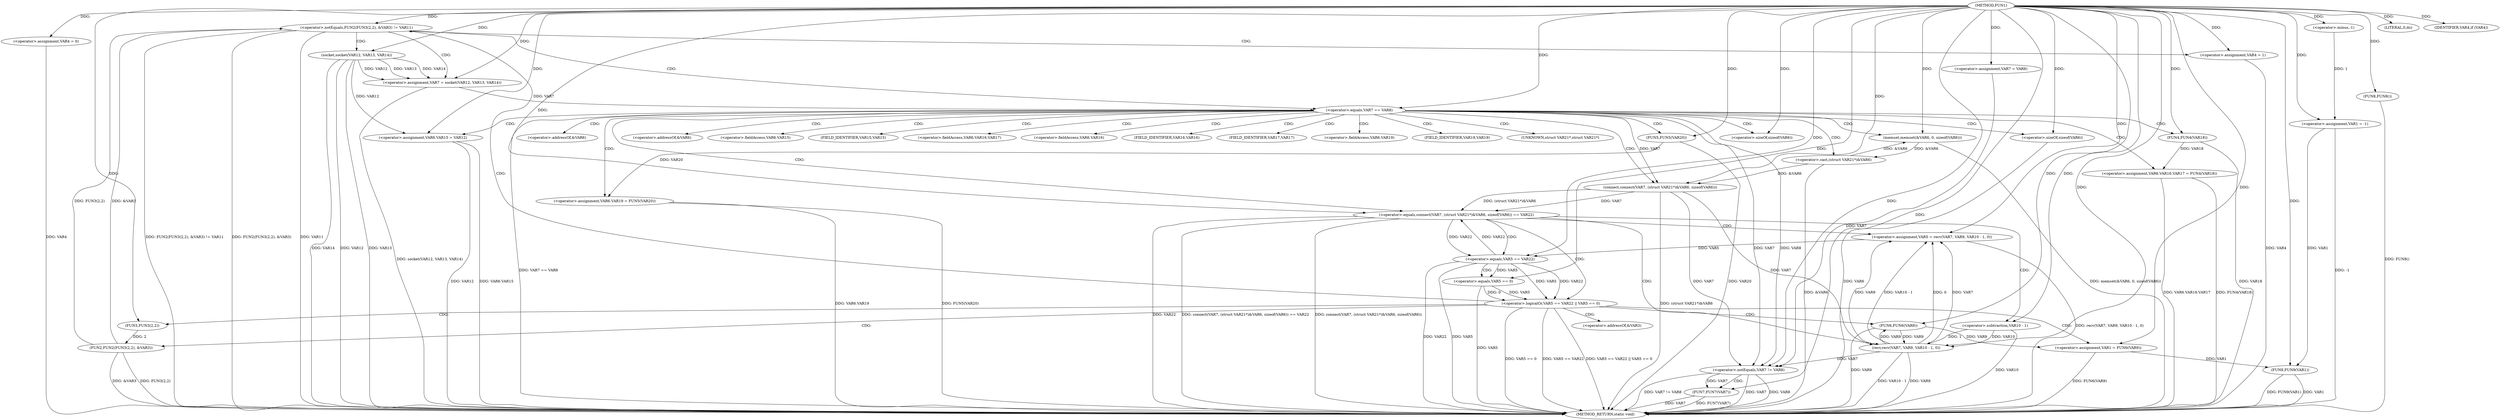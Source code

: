 digraph FUN1 {  
"1000100" [label = "(METHOD,FUN1)" ]
"1000223" [label = "(METHOD_RETURN,static void)" ]
"1000103" [label = "(<operator>.assignment,VAR1 = -1)" ]
"1000105" [label = "(<operator>.minus,-1)" ]
"1000110" [label = "(<operator>.assignment,VAR4 = 0)" ]
"1000116" [label = "(<operator>.assignment,VAR7 = VAR8)" ]
"1000123" [label = "(<operator>.notEquals,FUN2(FUN3(2,2), &VAR3) != VAR11)" ]
"1000124" [label = "(FUN2,FUN2(FUN3(2,2), &VAR3))" ]
"1000125" [label = "(FUN3,FUN3(2,2))" ]
"1000133" [label = "(<operator>.assignment,VAR4 = 1)" ]
"1000136" [label = "(<operator>.assignment,VAR7 = socket(VAR12, VAR13, VAR14))" ]
"1000138" [label = "(socket,socket(VAR12, VAR13, VAR14))" ]
"1000143" [label = "(<operator>.equals,VAR7 == VAR8)" ]
"1000148" [label = "(memset,memset(&VAR6, 0, sizeof(VAR6)))" ]
"1000152" [label = "(<operator>.sizeOf,sizeof(VAR6))" ]
"1000154" [label = "(<operator>.assignment,VAR6.VAR15 = VAR12)" ]
"1000159" [label = "(<operator>.assignment,VAR6.VAR16.VAR17 = FUN4(VAR18))" ]
"1000165" [label = "(FUN4,FUN4(VAR18))" ]
"1000167" [label = "(<operator>.assignment,VAR6.VAR19 = FUN5(VAR20))" ]
"1000171" [label = "(FUN5,FUN5(VAR20))" ]
"1000174" [label = "(<operator>.equals,connect(VAR7, (struct VAR21*)&VAR6, sizeof(VAR6)) == VAR22)" ]
"1000175" [label = "(connect,connect(VAR7, (struct VAR21*)&VAR6, sizeof(VAR6)))" ]
"1000177" [label = "(<operator>.cast,(struct VAR21*)&VAR6)" ]
"1000181" [label = "(<operator>.sizeOf,sizeof(VAR6))" ]
"1000186" [label = "(<operator>.assignment,VAR5 = recv(VAR7, VAR9, VAR10 - 1, 0))" ]
"1000188" [label = "(recv,recv(VAR7, VAR9, VAR10 - 1, 0))" ]
"1000191" [label = "(<operator>.subtraction,VAR10 - 1)" ]
"1000196" [label = "(<operator>.logicalOr,VAR5 == VAR22 || VAR5 == 0)" ]
"1000197" [label = "(<operator>.equals,VAR5 == VAR22)" ]
"1000200" [label = "(<operator>.equals,VAR5 == 0)" ]
"1000205" [label = "(<operator>.assignment,VAR1 = FUN6(VAR9))" ]
"1000207" [label = "(FUN6,FUN6(VAR9))" ]
"1000209" [label = "(LITERAL,0,do)" ]
"1000211" [label = "(<operator>.notEquals,VAR7 != VAR8)" ]
"1000215" [label = "(FUN7,FUN7(VAR7))" ]
"1000218" [label = "(IDENTIFIER,VAR4,if (VAR4))" ]
"1000220" [label = "(FUN8,FUN8())" ]
"1000221" [label = "(FUN9,FUN9(VAR1))" ]
"1000128" [label = "(<operator>.addressOf,&VAR3)" ]
"1000149" [label = "(<operator>.addressOf,&VAR6)" ]
"1000155" [label = "(<operator>.fieldAccess,VAR6.VAR15)" ]
"1000157" [label = "(FIELD_IDENTIFIER,VAR15,VAR15)" ]
"1000160" [label = "(<operator>.fieldAccess,VAR6.VAR16.VAR17)" ]
"1000161" [label = "(<operator>.fieldAccess,VAR6.VAR16)" ]
"1000163" [label = "(FIELD_IDENTIFIER,VAR16,VAR16)" ]
"1000164" [label = "(FIELD_IDENTIFIER,VAR17,VAR17)" ]
"1000168" [label = "(<operator>.fieldAccess,VAR6.VAR19)" ]
"1000170" [label = "(FIELD_IDENTIFIER,VAR19,VAR19)" ]
"1000178" [label = "(UNKNOWN,struct VAR21*,struct VAR21*)" ]
"1000179" [label = "(<operator>.addressOf,&VAR6)" ]
  "1000171" -> "1000223"  [ label = "DDG: VAR20"] 
  "1000188" -> "1000223"  [ label = "DDG: VAR9"] 
  "1000177" -> "1000223"  [ label = "DDG: &VAR6"] 
  "1000103" -> "1000223"  [ label = "DDG: -1"] 
  "1000159" -> "1000223"  [ label = "DDG: VAR6.VAR16.VAR17"] 
  "1000188" -> "1000223"  [ label = "DDG: VAR10 - 1"] 
  "1000205" -> "1000223"  [ label = "DDG: FUN6(VAR9)"] 
  "1000196" -> "1000223"  [ label = "DDG: VAR5 == VAR22 || VAR5 == 0"] 
  "1000181" -> "1000223"  [ label = "DDG: VAR6"] 
  "1000186" -> "1000223"  [ label = "DDG: recv(VAR7, VAR9, VAR10 - 1, 0)"] 
  "1000167" -> "1000223"  [ label = "DDG: VAR6.VAR19"] 
  "1000123" -> "1000223"  [ label = "DDG: VAR11"] 
  "1000221" -> "1000223"  [ label = "DDG: FUN9(VAR1)"] 
  "1000124" -> "1000223"  [ label = "DDG: FUN3(2,2)"] 
  "1000200" -> "1000223"  [ label = "DDG: VAR5"] 
  "1000196" -> "1000223"  [ label = "DDG: VAR5 == 0"] 
  "1000215" -> "1000223"  [ label = "DDG: VAR7"] 
  "1000123" -> "1000223"  [ label = "DDG: FUN2(FUN3(2,2), &VAR3) != VAR11"] 
  "1000138" -> "1000223"  [ label = "DDG: VAR14"] 
  "1000138" -> "1000223"  [ label = "DDG: VAR12"] 
  "1000165" -> "1000223"  [ label = "DDG: VAR18"] 
  "1000138" -> "1000223"  [ label = "DDG: VAR13"] 
  "1000154" -> "1000223"  [ label = "DDG: VAR6.VAR15"] 
  "1000133" -> "1000223"  [ label = "DDG: VAR4"] 
  "1000154" -> "1000223"  [ label = "DDG: VAR12"] 
  "1000221" -> "1000223"  [ label = "DDG: VAR1"] 
  "1000207" -> "1000223"  [ label = "DDG: VAR9"] 
  "1000148" -> "1000223"  [ label = "DDG: memset(&VAR6, 0, sizeof(VAR6))"] 
  "1000211" -> "1000223"  [ label = "DDG: VAR7"] 
  "1000196" -> "1000223"  [ label = "DDG: VAR5 == VAR22"] 
  "1000197" -> "1000223"  [ label = "DDG: VAR22"] 
  "1000211" -> "1000223"  [ label = "DDG: VAR8"] 
  "1000211" -> "1000223"  [ label = "DDG: VAR7 != VAR8"] 
  "1000143" -> "1000223"  [ label = "DDG: VAR7 == VAR8"] 
  "1000220" -> "1000223"  [ label = "DDG: FUN8()"] 
  "1000167" -> "1000223"  [ label = "DDG: FUN5(VAR20)"] 
  "1000215" -> "1000223"  [ label = "DDG: FUN7(VAR7)"] 
  "1000175" -> "1000223"  [ label = "DDG: (struct VAR21*)&VAR6"] 
  "1000124" -> "1000223"  [ label = "DDG: &VAR3"] 
  "1000136" -> "1000223"  [ label = "DDG: socket(VAR12, VAR13, VAR14)"] 
  "1000110" -> "1000223"  [ label = "DDG: VAR4"] 
  "1000174" -> "1000223"  [ label = "DDG: VAR22"] 
  "1000191" -> "1000223"  [ label = "DDG: VAR10"] 
  "1000174" -> "1000223"  [ label = "DDG: connect(VAR7, (struct VAR21*)&VAR6, sizeof(VAR6)) == VAR22"] 
  "1000174" -> "1000223"  [ label = "DDG: connect(VAR7, (struct VAR21*)&VAR6, sizeof(VAR6))"] 
  "1000123" -> "1000223"  [ label = "DDG: FUN2(FUN3(2,2), &VAR3)"] 
  "1000197" -> "1000223"  [ label = "DDG: VAR5"] 
  "1000159" -> "1000223"  [ label = "DDG: FUN4(VAR18)"] 
  "1000105" -> "1000103"  [ label = "DDG: 1"] 
  "1000100" -> "1000103"  [ label = "DDG: "] 
  "1000100" -> "1000105"  [ label = "DDG: "] 
  "1000100" -> "1000110"  [ label = "DDG: "] 
  "1000100" -> "1000116"  [ label = "DDG: "] 
  "1000124" -> "1000123"  [ label = "DDG: FUN3(2,2)"] 
  "1000124" -> "1000123"  [ label = "DDG: &VAR3"] 
  "1000125" -> "1000124"  [ label = "DDG: 2"] 
  "1000100" -> "1000125"  [ label = "DDG: "] 
  "1000100" -> "1000123"  [ label = "DDG: "] 
  "1000100" -> "1000133"  [ label = "DDG: "] 
  "1000138" -> "1000136"  [ label = "DDG: VAR12"] 
  "1000138" -> "1000136"  [ label = "DDG: VAR13"] 
  "1000138" -> "1000136"  [ label = "DDG: VAR14"] 
  "1000100" -> "1000136"  [ label = "DDG: "] 
  "1000100" -> "1000138"  [ label = "DDG: "] 
  "1000136" -> "1000143"  [ label = "DDG: VAR7"] 
  "1000100" -> "1000143"  [ label = "DDG: "] 
  "1000177" -> "1000148"  [ label = "DDG: &VAR6"] 
  "1000100" -> "1000148"  [ label = "DDG: "] 
  "1000100" -> "1000152"  [ label = "DDG: "] 
  "1000138" -> "1000154"  [ label = "DDG: VAR12"] 
  "1000100" -> "1000154"  [ label = "DDG: "] 
  "1000165" -> "1000159"  [ label = "DDG: VAR18"] 
  "1000100" -> "1000165"  [ label = "DDG: "] 
  "1000171" -> "1000167"  [ label = "DDG: VAR20"] 
  "1000100" -> "1000171"  [ label = "DDG: "] 
  "1000175" -> "1000174"  [ label = "DDG: VAR7"] 
  "1000175" -> "1000174"  [ label = "DDG: (struct VAR21*)&VAR6"] 
  "1000143" -> "1000175"  [ label = "DDG: VAR7"] 
  "1000100" -> "1000175"  [ label = "DDG: "] 
  "1000177" -> "1000175"  [ label = "DDG: &VAR6"] 
  "1000148" -> "1000177"  [ label = "DDG: &VAR6"] 
  "1000100" -> "1000181"  [ label = "DDG: "] 
  "1000197" -> "1000174"  [ label = "DDG: VAR22"] 
  "1000100" -> "1000174"  [ label = "DDG: "] 
  "1000188" -> "1000186"  [ label = "DDG: VAR7"] 
  "1000188" -> "1000186"  [ label = "DDG: VAR9"] 
  "1000188" -> "1000186"  [ label = "DDG: VAR10 - 1"] 
  "1000188" -> "1000186"  [ label = "DDG: 0"] 
  "1000100" -> "1000186"  [ label = "DDG: "] 
  "1000175" -> "1000188"  [ label = "DDG: VAR7"] 
  "1000100" -> "1000188"  [ label = "DDG: "] 
  "1000207" -> "1000188"  [ label = "DDG: VAR9"] 
  "1000191" -> "1000188"  [ label = "DDG: VAR10"] 
  "1000191" -> "1000188"  [ label = "DDG: 1"] 
  "1000100" -> "1000191"  [ label = "DDG: "] 
  "1000197" -> "1000196"  [ label = "DDG: VAR5"] 
  "1000197" -> "1000196"  [ label = "DDG: VAR22"] 
  "1000186" -> "1000197"  [ label = "DDG: VAR5"] 
  "1000100" -> "1000197"  [ label = "DDG: "] 
  "1000174" -> "1000197"  [ label = "DDG: VAR22"] 
  "1000200" -> "1000196"  [ label = "DDG: VAR5"] 
  "1000200" -> "1000196"  [ label = "DDG: 0"] 
  "1000197" -> "1000200"  [ label = "DDG: VAR5"] 
  "1000100" -> "1000200"  [ label = "DDG: "] 
  "1000207" -> "1000205"  [ label = "DDG: VAR9"] 
  "1000100" -> "1000205"  [ label = "DDG: "] 
  "1000188" -> "1000207"  [ label = "DDG: VAR9"] 
  "1000100" -> "1000207"  [ label = "DDG: "] 
  "1000100" -> "1000209"  [ label = "DDG: "] 
  "1000116" -> "1000211"  [ label = "DDG: VAR7"] 
  "1000188" -> "1000211"  [ label = "DDG: VAR7"] 
  "1000143" -> "1000211"  [ label = "DDG: VAR7"] 
  "1000175" -> "1000211"  [ label = "DDG: VAR7"] 
  "1000100" -> "1000211"  [ label = "DDG: "] 
  "1000143" -> "1000211"  [ label = "DDG: VAR8"] 
  "1000211" -> "1000215"  [ label = "DDG: VAR7"] 
  "1000100" -> "1000215"  [ label = "DDG: "] 
  "1000100" -> "1000218"  [ label = "DDG: "] 
  "1000100" -> "1000220"  [ label = "DDG: "] 
  "1000103" -> "1000221"  [ label = "DDG: VAR1"] 
  "1000205" -> "1000221"  [ label = "DDG: VAR1"] 
  "1000100" -> "1000221"  [ label = "DDG: "] 
  "1000123" -> "1000133"  [ label = "CDG: "] 
  "1000123" -> "1000136"  [ label = "CDG: "] 
  "1000123" -> "1000143"  [ label = "CDG: "] 
  "1000123" -> "1000138"  [ label = "CDG: "] 
  "1000143" -> "1000164"  [ label = "CDG: "] 
  "1000143" -> "1000174"  [ label = "CDG: "] 
  "1000143" -> "1000161"  [ label = "CDG: "] 
  "1000143" -> "1000152"  [ label = "CDG: "] 
  "1000143" -> "1000148"  [ label = "CDG: "] 
  "1000143" -> "1000165"  [ label = "CDG: "] 
  "1000143" -> "1000157"  [ label = "CDG: "] 
  "1000143" -> "1000149"  [ label = "CDG: "] 
  "1000143" -> "1000163"  [ label = "CDG: "] 
  "1000143" -> "1000168"  [ label = "CDG: "] 
  "1000143" -> "1000178"  [ label = "CDG: "] 
  "1000143" -> "1000159"  [ label = "CDG: "] 
  "1000143" -> "1000167"  [ label = "CDG: "] 
  "1000143" -> "1000175"  [ label = "CDG: "] 
  "1000143" -> "1000155"  [ label = "CDG: "] 
  "1000143" -> "1000154"  [ label = "CDG: "] 
  "1000143" -> "1000160"  [ label = "CDG: "] 
  "1000143" -> "1000170"  [ label = "CDG: "] 
  "1000143" -> "1000171"  [ label = "CDG: "] 
  "1000143" -> "1000179"  [ label = "CDG: "] 
  "1000143" -> "1000177"  [ label = "CDG: "] 
  "1000143" -> "1000181"  [ label = "CDG: "] 
  "1000174" -> "1000191"  [ label = "CDG: "] 
  "1000174" -> "1000197"  [ label = "CDG: "] 
  "1000174" -> "1000186"  [ label = "CDG: "] 
  "1000174" -> "1000196"  [ label = "CDG: "] 
  "1000174" -> "1000188"  [ label = "CDG: "] 
  "1000196" -> "1000207"  [ label = "CDG: "] 
  "1000196" -> "1000205"  [ label = "CDG: "] 
  "1000196" -> "1000125"  [ label = "CDG: "] 
  "1000196" -> "1000128"  [ label = "CDG: "] 
  "1000196" -> "1000123"  [ label = "CDG: "] 
  "1000196" -> "1000124"  [ label = "CDG: "] 
  "1000197" -> "1000200"  [ label = "CDG: "] 
  "1000211" -> "1000215"  [ label = "CDG: "] 
}
